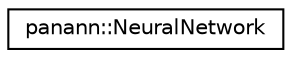 digraph "Graphical Class Hierarchy"
{
  edge [fontname="Helvetica",fontsize="10",labelfontname="Helvetica",labelfontsize="10"];
  node [fontname="Helvetica",fontsize="10",shape=record];
  rankdir="LR";
  Node0 [label="panann::NeuralNetwork",height=0.2,width=0.4,color="black", fillcolor="white", style="filled",URL="$classpanann_1_1NeuralNetwork.html"];
}

